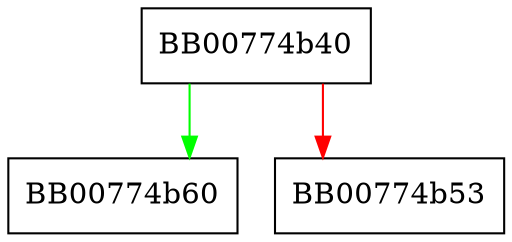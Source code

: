 digraph ossl_err_load_CRYPTO_strings {
  node [shape="box"];
  graph [splines=ortho];
  BB00774b40 -> BB00774b60 [color="green"];
  BB00774b40 -> BB00774b53 [color="red"];
}